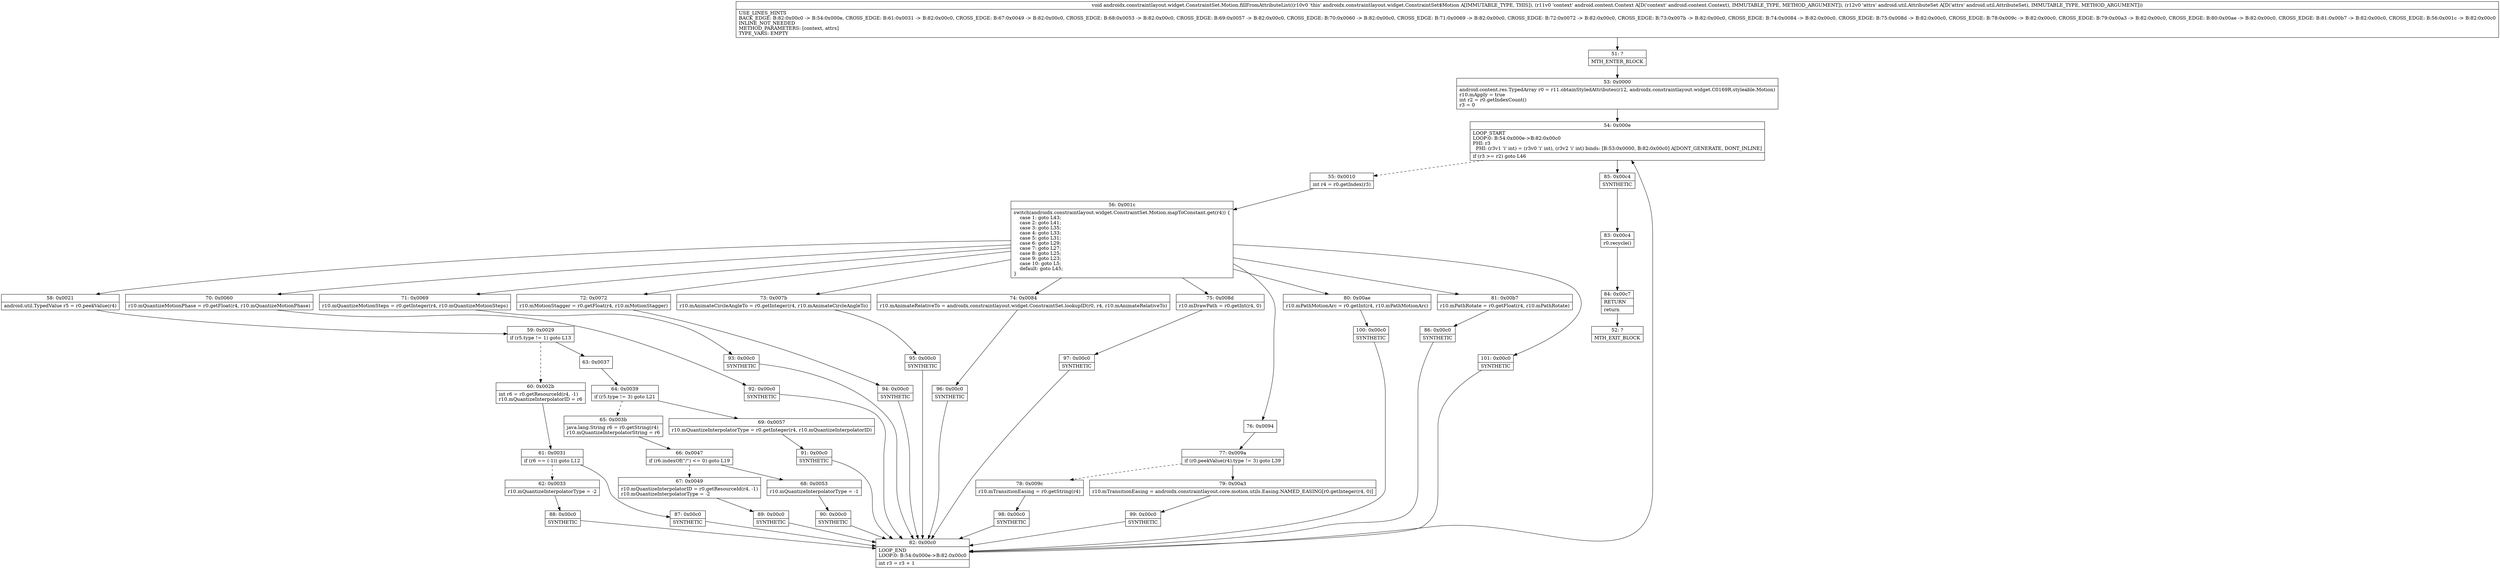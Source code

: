 digraph "CFG forandroidx.constraintlayout.widget.ConstraintSet.Motion.fillFromAttributeList(Landroid\/content\/Context;Landroid\/util\/AttributeSet;)V" {
Node_51 [shape=record,label="{51\:\ ?|MTH_ENTER_BLOCK\l}"];
Node_53 [shape=record,label="{53\:\ 0x0000|android.content.res.TypedArray r0 = r11.obtainStyledAttributes(r12, androidx.constraintlayout.widget.C0169R.styleable.Motion)\lr10.mApply = true\lint r2 = r0.getIndexCount()\lr3 = 0\l}"];
Node_54 [shape=record,label="{54\:\ 0x000e|LOOP_START\lLOOP:0: B:54:0x000e\-\>B:82:0x00c0\lPHI: r3 \l  PHI: (r3v1 'i' int) = (r3v0 'i' int), (r3v2 'i' int) binds: [B:53:0x0000, B:82:0x00c0] A[DONT_GENERATE, DONT_INLINE]\l|if (r3 \>= r2) goto L46\l}"];
Node_55 [shape=record,label="{55\:\ 0x0010|int r4 = r0.getIndex(r3)\l}"];
Node_56 [shape=record,label="{56\:\ 0x001c|switch(androidx.constraintlayout.widget.ConstraintSet.Motion.mapToConstant.get(r4)) \{\l    case 1: goto L43;\l    case 2: goto L41;\l    case 3: goto L35;\l    case 4: goto L33;\l    case 5: goto L31;\l    case 6: goto L29;\l    case 7: goto L27;\l    case 8: goto L25;\l    case 9: goto L23;\l    case 10: goto L5;\l    default: goto L45;\l\}\l}"];
Node_58 [shape=record,label="{58\:\ 0x0021|android.util.TypedValue r5 = r0.peekValue(r4)\l}"];
Node_59 [shape=record,label="{59\:\ 0x0029|if (r5.type != 1) goto L13\l}"];
Node_60 [shape=record,label="{60\:\ 0x002b|int r6 = r0.getResourceId(r4, \-1)\lr10.mQuantizeInterpolatorID = r6\l}"];
Node_61 [shape=record,label="{61\:\ 0x0031|if (r6 == (\-1)) goto L12\l}"];
Node_62 [shape=record,label="{62\:\ 0x0033|r10.mQuantizeInterpolatorType = \-2\l}"];
Node_88 [shape=record,label="{88\:\ 0x00c0|SYNTHETIC\l}"];
Node_82 [shape=record,label="{82\:\ 0x00c0|LOOP_END\lLOOP:0: B:54:0x000e\-\>B:82:0x00c0\l|int r3 = r3 + 1\l}"];
Node_87 [shape=record,label="{87\:\ 0x00c0|SYNTHETIC\l}"];
Node_63 [shape=record,label="{63\:\ 0x0037}"];
Node_64 [shape=record,label="{64\:\ 0x0039|if (r5.type != 3) goto L21\l}"];
Node_65 [shape=record,label="{65\:\ 0x003b|java.lang.String r6 = r0.getString(r4)\lr10.mQuantizeInterpolatorString = r6\l}"];
Node_66 [shape=record,label="{66\:\ 0x0047|if (r6.indexOf(\"\/\") \<= 0) goto L19\l}"];
Node_67 [shape=record,label="{67\:\ 0x0049|r10.mQuantizeInterpolatorID = r0.getResourceId(r4, \-1)\lr10.mQuantizeInterpolatorType = \-2\l}"];
Node_89 [shape=record,label="{89\:\ 0x00c0|SYNTHETIC\l}"];
Node_68 [shape=record,label="{68\:\ 0x0053|r10.mQuantizeInterpolatorType = \-1\l}"];
Node_90 [shape=record,label="{90\:\ 0x00c0|SYNTHETIC\l}"];
Node_69 [shape=record,label="{69\:\ 0x0057|r10.mQuantizeInterpolatorType = r0.getInteger(r4, r10.mQuantizeInterpolatorID)\l}"];
Node_91 [shape=record,label="{91\:\ 0x00c0|SYNTHETIC\l}"];
Node_70 [shape=record,label="{70\:\ 0x0060|r10.mQuantizeMotionPhase = r0.getFloat(r4, r10.mQuantizeMotionPhase)\l}"];
Node_92 [shape=record,label="{92\:\ 0x00c0|SYNTHETIC\l}"];
Node_71 [shape=record,label="{71\:\ 0x0069|r10.mQuantizeMotionSteps = r0.getInteger(r4, r10.mQuantizeMotionSteps)\l}"];
Node_93 [shape=record,label="{93\:\ 0x00c0|SYNTHETIC\l}"];
Node_72 [shape=record,label="{72\:\ 0x0072|r10.mMotionStagger = r0.getFloat(r4, r10.mMotionStagger)\l}"];
Node_94 [shape=record,label="{94\:\ 0x00c0|SYNTHETIC\l}"];
Node_73 [shape=record,label="{73\:\ 0x007b|r10.mAnimateCircleAngleTo = r0.getInteger(r4, r10.mAnimateCircleAngleTo)\l}"];
Node_95 [shape=record,label="{95\:\ 0x00c0|SYNTHETIC\l}"];
Node_74 [shape=record,label="{74\:\ 0x0084|r10.mAnimateRelativeTo = androidx.constraintlayout.widget.ConstraintSet.lookupID(r0, r4, r10.mAnimateRelativeTo)\l}"];
Node_96 [shape=record,label="{96\:\ 0x00c0|SYNTHETIC\l}"];
Node_75 [shape=record,label="{75\:\ 0x008d|r10.mDrawPath = r0.getInt(r4, 0)\l}"];
Node_97 [shape=record,label="{97\:\ 0x00c0|SYNTHETIC\l}"];
Node_76 [shape=record,label="{76\:\ 0x0094}"];
Node_77 [shape=record,label="{77\:\ 0x009a|if (r0.peekValue(r4).type != 3) goto L39\l}"];
Node_78 [shape=record,label="{78\:\ 0x009c|r10.mTransitionEasing = r0.getString(r4)\l}"];
Node_98 [shape=record,label="{98\:\ 0x00c0|SYNTHETIC\l}"];
Node_79 [shape=record,label="{79\:\ 0x00a3|r10.mTransitionEasing = androidx.constraintlayout.core.motion.utils.Easing.NAMED_EASING[r0.getInteger(r4, 0)]\l}"];
Node_99 [shape=record,label="{99\:\ 0x00c0|SYNTHETIC\l}"];
Node_80 [shape=record,label="{80\:\ 0x00ae|r10.mPathMotionArc = r0.getInt(r4, r10.mPathMotionArc)\l}"];
Node_100 [shape=record,label="{100\:\ 0x00c0|SYNTHETIC\l}"];
Node_81 [shape=record,label="{81\:\ 0x00b7|r10.mPathRotate = r0.getFloat(r4, r10.mPathRotate)\l}"];
Node_86 [shape=record,label="{86\:\ 0x00c0|SYNTHETIC\l}"];
Node_101 [shape=record,label="{101\:\ 0x00c0|SYNTHETIC\l}"];
Node_85 [shape=record,label="{85\:\ 0x00c4|SYNTHETIC\l}"];
Node_83 [shape=record,label="{83\:\ 0x00c4|r0.recycle()\l}"];
Node_84 [shape=record,label="{84\:\ 0x00c7|RETURN\l|return\l}"];
Node_52 [shape=record,label="{52\:\ ?|MTH_EXIT_BLOCK\l}"];
MethodNode[shape=record,label="{void androidx.constraintlayout.widget.ConstraintSet.Motion.fillFromAttributeList((r10v0 'this' androidx.constraintlayout.widget.ConstraintSet$Motion A[IMMUTABLE_TYPE, THIS]), (r11v0 'context' android.content.Context A[D('context' android.content.Context), IMMUTABLE_TYPE, METHOD_ARGUMENT]), (r12v0 'attrs' android.util.AttributeSet A[D('attrs' android.util.AttributeSet), IMMUTABLE_TYPE, METHOD_ARGUMENT]))  | USE_LINES_HINTS\lBACK_EDGE: B:82:0x00c0 \-\> B:54:0x000e, CROSS_EDGE: B:61:0x0031 \-\> B:82:0x00c0, CROSS_EDGE: B:67:0x0049 \-\> B:82:0x00c0, CROSS_EDGE: B:68:0x0053 \-\> B:82:0x00c0, CROSS_EDGE: B:69:0x0057 \-\> B:82:0x00c0, CROSS_EDGE: B:70:0x0060 \-\> B:82:0x00c0, CROSS_EDGE: B:71:0x0069 \-\> B:82:0x00c0, CROSS_EDGE: B:72:0x0072 \-\> B:82:0x00c0, CROSS_EDGE: B:73:0x007b \-\> B:82:0x00c0, CROSS_EDGE: B:74:0x0084 \-\> B:82:0x00c0, CROSS_EDGE: B:75:0x008d \-\> B:82:0x00c0, CROSS_EDGE: B:78:0x009c \-\> B:82:0x00c0, CROSS_EDGE: B:79:0x00a3 \-\> B:82:0x00c0, CROSS_EDGE: B:80:0x00ae \-\> B:82:0x00c0, CROSS_EDGE: B:81:0x00b7 \-\> B:82:0x00c0, CROSS_EDGE: B:56:0x001c \-\> B:82:0x00c0\lINLINE_NOT_NEEDED\lMETHOD_PARAMETERS: [context, attrs]\lTYPE_VARS: EMPTY\l}"];
MethodNode -> Node_51;Node_51 -> Node_53;
Node_53 -> Node_54;
Node_54 -> Node_55[style=dashed];
Node_54 -> Node_85;
Node_55 -> Node_56;
Node_56 -> Node_58;
Node_56 -> Node_70;
Node_56 -> Node_71;
Node_56 -> Node_72;
Node_56 -> Node_73;
Node_56 -> Node_74;
Node_56 -> Node_75;
Node_56 -> Node_76;
Node_56 -> Node_80;
Node_56 -> Node_81;
Node_56 -> Node_101;
Node_58 -> Node_59;
Node_59 -> Node_60[style=dashed];
Node_59 -> Node_63;
Node_60 -> Node_61;
Node_61 -> Node_62[style=dashed];
Node_61 -> Node_87;
Node_62 -> Node_88;
Node_88 -> Node_82;
Node_82 -> Node_54;
Node_87 -> Node_82;
Node_63 -> Node_64;
Node_64 -> Node_65[style=dashed];
Node_64 -> Node_69;
Node_65 -> Node_66;
Node_66 -> Node_67[style=dashed];
Node_66 -> Node_68;
Node_67 -> Node_89;
Node_89 -> Node_82;
Node_68 -> Node_90;
Node_90 -> Node_82;
Node_69 -> Node_91;
Node_91 -> Node_82;
Node_70 -> Node_92;
Node_92 -> Node_82;
Node_71 -> Node_93;
Node_93 -> Node_82;
Node_72 -> Node_94;
Node_94 -> Node_82;
Node_73 -> Node_95;
Node_95 -> Node_82;
Node_74 -> Node_96;
Node_96 -> Node_82;
Node_75 -> Node_97;
Node_97 -> Node_82;
Node_76 -> Node_77;
Node_77 -> Node_78[style=dashed];
Node_77 -> Node_79;
Node_78 -> Node_98;
Node_98 -> Node_82;
Node_79 -> Node_99;
Node_99 -> Node_82;
Node_80 -> Node_100;
Node_100 -> Node_82;
Node_81 -> Node_86;
Node_86 -> Node_82;
Node_101 -> Node_82;
Node_85 -> Node_83;
Node_83 -> Node_84;
Node_84 -> Node_52;
}


